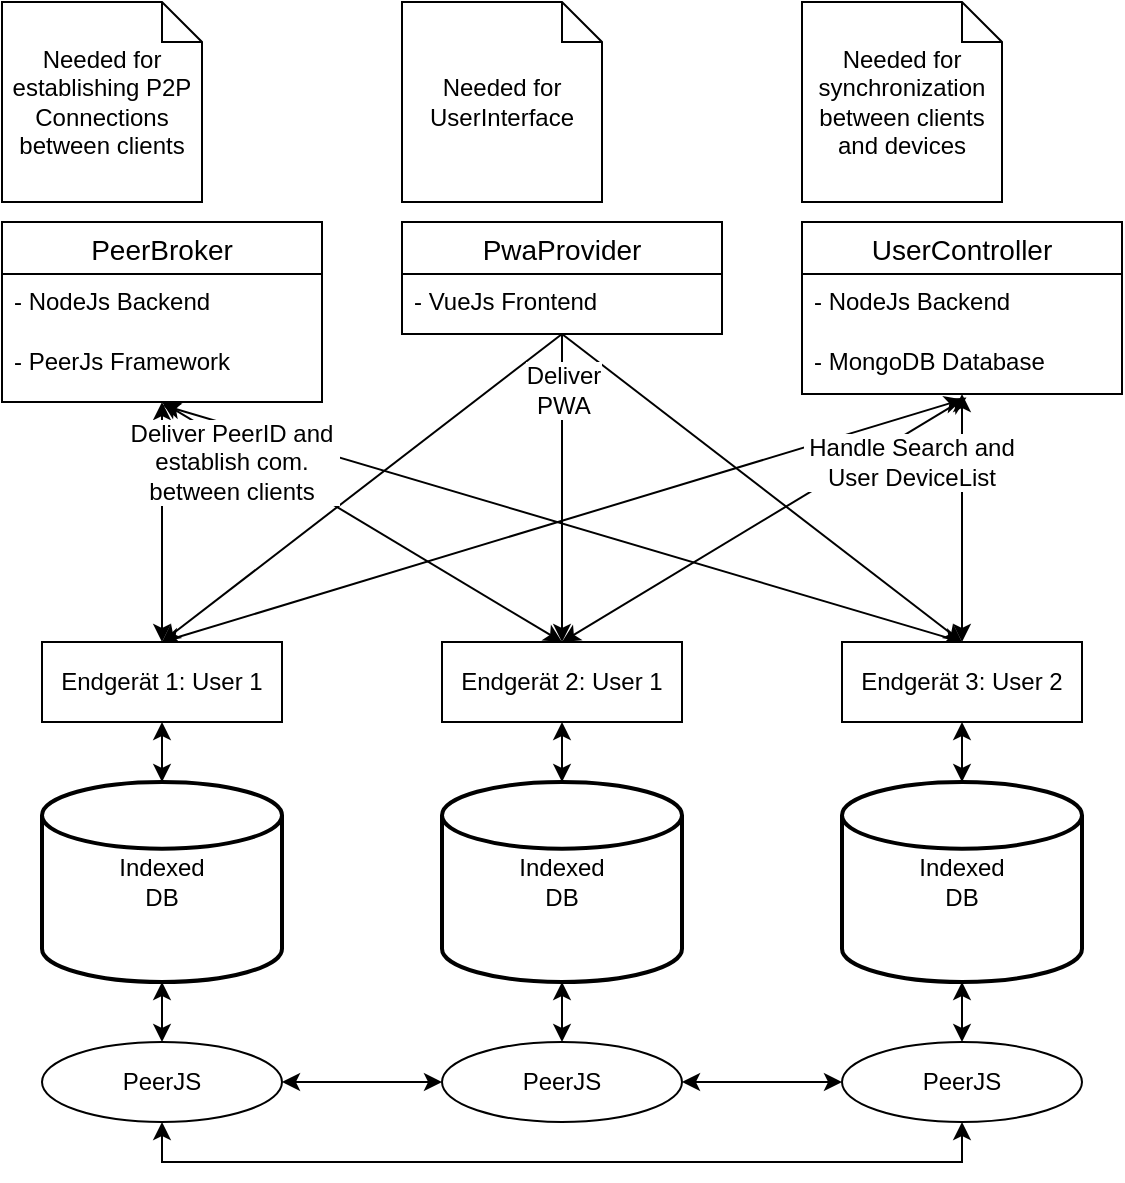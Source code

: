 <mxfile version="14.5.3" type="github">
  <diagram id="k9tIBhYgvrCqa4gGzxla" name="Page-1">
    <mxGraphModel dx="2122" dy="643" grid="1" gridSize="10" guides="1" tooltips="1" connect="1" arrows="1" fold="1" page="0" pageScale="1" pageWidth="827" pageHeight="1169" math="0" shadow="0">
      <root>
        <mxCell id="0" />
        <mxCell id="1" parent="0" />
        <mxCell id="JGpdm1JY5dBa179Jj-7R-45" style="rounded=0;orthogonalLoop=1;jettySize=auto;html=1;exitX=0.5;exitY=0;exitDx=0;exitDy=0;entryX=0.5;entryY=1;entryDx=0;entryDy=0;startArrow=classic;startFill=1;endArrow=none;endFill=0;" edge="1" parent="1" source="JGpdm1JY5dBa179Jj-7R-4" target="JGpdm1JY5dBa179Jj-7R-17">
          <mxGeometry relative="1" as="geometry" />
        </mxCell>
        <mxCell id="JGpdm1JY5dBa179Jj-7R-49" style="rounded=0;orthogonalLoop=1;jettySize=auto;html=1;exitX=0.5;exitY=0;exitDx=0;exitDy=0;startArrow=classic;startFill=1;" edge="1" parent="1" source="JGpdm1JY5dBa179Jj-7R-4" target="JGpdm1JY5dBa179Jj-7R-21">
          <mxGeometry relative="1" as="geometry" />
        </mxCell>
        <mxCell id="JGpdm1JY5dBa179Jj-7R-54" style="rounded=0;orthogonalLoop=1;jettySize=auto;html=1;exitX=0.5;exitY=0;exitDx=0;exitDy=0;startArrow=classic;startFill=1;entryX=0.502;entryY=1.09;entryDx=0;entryDy=0;entryPerimeter=0;" edge="1" parent="1" source="JGpdm1JY5dBa179Jj-7R-4" target="JGpdm1JY5dBa179Jj-7R-32">
          <mxGeometry relative="1" as="geometry" />
        </mxCell>
        <mxCell id="JGpdm1JY5dBa179Jj-7R-4" value="Endgerät 1: User 1" style="whiteSpace=wrap;html=1;align=center;" vertex="1" parent="1">
          <mxGeometry x="-180" y="320" width="120" height="40" as="geometry" />
        </mxCell>
        <mxCell id="JGpdm1JY5dBa179Jj-7R-46" style="rounded=0;orthogonalLoop=1;jettySize=auto;html=1;exitX=0.5;exitY=0;exitDx=0;exitDy=0;entryX=0.5;entryY=1;entryDx=0;entryDy=0;startArrow=classic;startFill=1;endArrow=none;endFill=0;" edge="1" parent="1" source="JGpdm1JY5dBa179Jj-7R-5" target="JGpdm1JY5dBa179Jj-7R-17">
          <mxGeometry relative="1" as="geometry" />
        </mxCell>
        <mxCell id="JGpdm1JY5dBa179Jj-7R-50" style="rounded=0;orthogonalLoop=1;jettySize=auto;html=1;exitX=0.5;exitY=0;exitDx=0;exitDy=0;startArrow=classic;startFill=1;" edge="1" parent="1" source="JGpdm1JY5dBa179Jj-7R-5">
          <mxGeometry relative="1" as="geometry">
            <mxPoint x="-120" y="200" as="targetPoint" />
          </mxGeometry>
        </mxCell>
        <mxCell id="JGpdm1JY5dBa179Jj-7R-53" style="rounded=0;orthogonalLoop=1;jettySize=auto;html=1;exitX=0.5;exitY=0;exitDx=0;exitDy=0;startArrow=classic;startFill=1;entryX=0.514;entryY=1.059;entryDx=0;entryDy=0;entryPerimeter=0;" edge="1" parent="1" source="JGpdm1JY5dBa179Jj-7R-5" target="JGpdm1JY5dBa179Jj-7R-32">
          <mxGeometry relative="1" as="geometry" />
        </mxCell>
        <mxCell id="JGpdm1JY5dBa179Jj-7R-5" value="Endgerät 2: User 1" style="whiteSpace=wrap;html=1;align=center;" vertex="1" parent="1">
          <mxGeometry x="20" y="320" width="120" height="40" as="geometry" />
        </mxCell>
        <mxCell id="JGpdm1JY5dBa179Jj-7R-47" style="rounded=0;orthogonalLoop=1;jettySize=auto;html=1;exitX=0.5;exitY=0;exitDx=0;exitDy=0;entryX=0.5;entryY=1;entryDx=0;entryDy=0;startArrow=classic;startFill=1;endArrow=none;endFill=0;" edge="1" parent="1" source="JGpdm1JY5dBa179Jj-7R-6" target="JGpdm1JY5dBa179Jj-7R-17">
          <mxGeometry relative="1" as="geometry" />
        </mxCell>
        <mxCell id="JGpdm1JY5dBa179Jj-7R-51" style="rounded=0;orthogonalLoop=1;jettySize=auto;html=1;exitX=0.5;exitY=0;exitDx=0;exitDy=0;startArrow=classic;startFill=1;entryX=0.502;entryY=1.046;entryDx=0;entryDy=0;entryPerimeter=0;" edge="1" parent="1" source="JGpdm1JY5dBa179Jj-7R-6" target="JGpdm1JY5dBa179Jj-7R-24">
          <mxGeometry relative="1" as="geometry" />
        </mxCell>
        <mxCell id="JGpdm1JY5dBa179Jj-7R-52" style="rounded=0;orthogonalLoop=1;jettySize=auto;html=1;exitX=0.5;exitY=0;exitDx=0;exitDy=0;startArrow=classic;startFill=1;" edge="1" parent="1" source="JGpdm1JY5dBa179Jj-7R-6" target="JGpdm1JY5dBa179Jj-7R-29">
          <mxGeometry relative="1" as="geometry" />
        </mxCell>
        <mxCell id="JGpdm1JY5dBa179Jj-7R-6" value="Endgerät 3: User 2" style="whiteSpace=wrap;html=1;align=center;" vertex="1" parent="1">
          <mxGeometry x="220" y="320" width="120" height="40" as="geometry" />
        </mxCell>
        <mxCell id="JGpdm1JY5dBa179Jj-7R-41" style="edgeStyle=orthogonalEdgeStyle;rounded=0;orthogonalLoop=1;jettySize=auto;html=1;exitX=0.5;exitY=0;exitDx=0;exitDy=0;exitPerimeter=0;entryX=0.5;entryY=1;entryDx=0;entryDy=0;startArrow=classic;startFill=1;" edge="1" parent="1" source="JGpdm1JY5dBa179Jj-7R-7" target="JGpdm1JY5dBa179Jj-7R-4">
          <mxGeometry relative="1" as="geometry" />
        </mxCell>
        <mxCell id="JGpdm1JY5dBa179Jj-7R-7" value="Indexed&lt;br&gt;DB" style="strokeWidth=2;html=1;shape=mxgraph.flowchart.database;whiteSpace=wrap;" vertex="1" parent="1">
          <mxGeometry x="-180" y="390" width="120" height="100" as="geometry" />
        </mxCell>
        <mxCell id="JGpdm1JY5dBa179Jj-7R-42" style="edgeStyle=orthogonalEdgeStyle;rounded=0;orthogonalLoop=1;jettySize=auto;html=1;exitX=0.5;exitY=0;exitDx=0;exitDy=0;exitPerimeter=0;entryX=0.5;entryY=1;entryDx=0;entryDy=0;startArrow=classic;startFill=1;" edge="1" parent="1" source="JGpdm1JY5dBa179Jj-7R-8" target="JGpdm1JY5dBa179Jj-7R-5">
          <mxGeometry relative="1" as="geometry" />
        </mxCell>
        <mxCell id="JGpdm1JY5dBa179Jj-7R-8" value="Indexed&lt;br&gt;DB" style="strokeWidth=2;html=1;shape=mxgraph.flowchart.database;whiteSpace=wrap;" vertex="1" parent="1">
          <mxGeometry x="20" y="390" width="120" height="100" as="geometry" />
        </mxCell>
        <mxCell id="JGpdm1JY5dBa179Jj-7R-43" style="edgeStyle=orthogonalEdgeStyle;rounded=0;orthogonalLoop=1;jettySize=auto;html=1;exitX=0.5;exitY=0;exitDx=0;exitDy=0;exitPerimeter=0;entryX=0.5;entryY=1;entryDx=0;entryDy=0;startArrow=classic;startFill=1;" edge="1" parent="1" source="JGpdm1JY5dBa179Jj-7R-9" target="JGpdm1JY5dBa179Jj-7R-6">
          <mxGeometry relative="1" as="geometry" />
        </mxCell>
        <mxCell id="JGpdm1JY5dBa179Jj-7R-9" value="Indexed&lt;br&gt;DB" style="strokeWidth=2;html=1;shape=mxgraph.flowchart.database;whiteSpace=wrap;" vertex="1" parent="1">
          <mxGeometry x="220" y="390" width="120" height="100" as="geometry" />
        </mxCell>
        <mxCell id="JGpdm1JY5dBa179Jj-7R-36" style="edgeStyle=orthogonalEdgeStyle;rounded=0;orthogonalLoop=1;jettySize=auto;html=1;exitX=1;exitY=0.5;exitDx=0;exitDy=0;entryX=0;entryY=0.5;entryDx=0;entryDy=0;startArrow=classic;startFill=1;" edge="1" parent="1" source="JGpdm1JY5dBa179Jj-7R-14" target="JGpdm1JY5dBa179Jj-7R-15">
          <mxGeometry relative="1" as="geometry" />
        </mxCell>
        <mxCell id="JGpdm1JY5dBa179Jj-7R-40" style="edgeStyle=orthogonalEdgeStyle;rounded=0;orthogonalLoop=1;jettySize=auto;html=1;exitX=0.5;exitY=0;exitDx=0;exitDy=0;entryX=0.5;entryY=1;entryDx=0;entryDy=0;entryPerimeter=0;startArrow=classic;startFill=1;" edge="1" parent="1" source="JGpdm1JY5dBa179Jj-7R-14" target="JGpdm1JY5dBa179Jj-7R-7">
          <mxGeometry relative="1" as="geometry" />
        </mxCell>
        <mxCell id="JGpdm1JY5dBa179Jj-7R-44" style="edgeStyle=orthogonalEdgeStyle;rounded=0;orthogonalLoop=1;jettySize=auto;html=1;exitX=0.5;exitY=1;exitDx=0;exitDy=0;entryX=0.5;entryY=1;entryDx=0;entryDy=0;startArrow=classic;startFill=1;" edge="1" parent="1" source="JGpdm1JY5dBa179Jj-7R-14" target="JGpdm1JY5dBa179Jj-7R-16">
          <mxGeometry relative="1" as="geometry" />
        </mxCell>
        <mxCell id="JGpdm1JY5dBa179Jj-7R-14" value="PeerJS" style="ellipse;whiteSpace=wrap;html=1;align=center;" vertex="1" parent="1">
          <mxGeometry x="-180" y="520" width="120" height="40" as="geometry" />
        </mxCell>
        <mxCell id="JGpdm1JY5dBa179Jj-7R-37" style="edgeStyle=orthogonalEdgeStyle;rounded=0;orthogonalLoop=1;jettySize=auto;html=1;exitX=1;exitY=0.5;exitDx=0;exitDy=0;entryX=0;entryY=0.5;entryDx=0;entryDy=0;startArrow=classic;startFill=1;" edge="1" parent="1" source="JGpdm1JY5dBa179Jj-7R-15" target="JGpdm1JY5dBa179Jj-7R-16">
          <mxGeometry relative="1" as="geometry" />
        </mxCell>
        <mxCell id="JGpdm1JY5dBa179Jj-7R-39" style="edgeStyle=orthogonalEdgeStyle;rounded=0;orthogonalLoop=1;jettySize=auto;html=1;exitX=0.5;exitY=0;exitDx=0;exitDy=0;entryX=0.5;entryY=1;entryDx=0;entryDy=0;entryPerimeter=0;startArrow=classic;startFill=1;" edge="1" parent="1" source="JGpdm1JY5dBa179Jj-7R-15" target="JGpdm1JY5dBa179Jj-7R-8">
          <mxGeometry relative="1" as="geometry" />
        </mxCell>
        <mxCell id="JGpdm1JY5dBa179Jj-7R-15" value="PeerJS" style="ellipse;whiteSpace=wrap;html=1;align=center;" vertex="1" parent="1">
          <mxGeometry x="20" y="520" width="120" height="40" as="geometry" />
        </mxCell>
        <mxCell id="JGpdm1JY5dBa179Jj-7R-38" style="edgeStyle=orthogonalEdgeStyle;rounded=0;orthogonalLoop=1;jettySize=auto;html=1;exitX=0.5;exitY=0;exitDx=0;exitDy=0;entryX=0.5;entryY=1;entryDx=0;entryDy=0;entryPerimeter=0;startArrow=classic;startFill=1;" edge="1" parent="1" source="JGpdm1JY5dBa179Jj-7R-16" target="JGpdm1JY5dBa179Jj-7R-9">
          <mxGeometry relative="1" as="geometry" />
        </mxCell>
        <mxCell id="JGpdm1JY5dBa179Jj-7R-16" value="PeerJS" style="ellipse;whiteSpace=wrap;html=1;align=center;" vertex="1" parent="1">
          <mxGeometry x="220" y="520" width="120" height="40" as="geometry" />
        </mxCell>
        <mxCell id="JGpdm1JY5dBa179Jj-7R-17" value="PwaProvider" style="swimlane;fontStyle=0;childLayout=stackLayout;horizontal=1;startSize=26;horizontalStack=0;resizeParent=1;resizeParentMax=0;resizeLast=0;collapsible=1;marginBottom=0;align=center;fontSize=14;" vertex="1" parent="1">
          <mxGeometry y="110" width="160" height="56" as="geometry" />
        </mxCell>
        <mxCell id="JGpdm1JY5dBa179Jj-7R-18" value="- VueJs Frontend" style="text;strokeColor=none;fillColor=none;spacingLeft=4;spacingRight=4;overflow=hidden;rotatable=0;points=[[0,0.5],[1,0.5]];portConstraint=eastwest;fontSize=12;" vertex="1" parent="JGpdm1JY5dBa179Jj-7R-17">
          <mxGeometry y="26" width="160" height="30" as="geometry" />
        </mxCell>
        <mxCell id="JGpdm1JY5dBa179Jj-7R-21" value="PeerBroker" style="swimlane;fontStyle=0;childLayout=stackLayout;horizontal=1;startSize=26;horizontalStack=0;resizeParent=1;resizeParentMax=0;resizeLast=0;collapsible=1;marginBottom=0;align=center;fontSize=14;" vertex="1" parent="1">
          <mxGeometry x="-200" y="110" width="160" height="90" as="geometry" />
        </mxCell>
        <mxCell id="JGpdm1JY5dBa179Jj-7R-23" value="- NodeJs Backend" style="text;strokeColor=none;fillColor=none;spacingLeft=4;spacingRight=4;overflow=hidden;rotatable=0;points=[[0,0.5],[1,0.5]];portConstraint=eastwest;fontSize=12;" vertex="1" parent="JGpdm1JY5dBa179Jj-7R-21">
          <mxGeometry y="26" width="160" height="30" as="geometry" />
        </mxCell>
        <mxCell id="JGpdm1JY5dBa179Jj-7R-24" value="- PeerJs Framework" style="text;strokeColor=none;fillColor=none;spacingLeft=4;spacingRight=4;overflow=hidden;rotatable=0;points=[[0,0.5],[1,0.5]];portConstraint=eastwest;fontSize=12;" vertex="1" parent="JGpdm1JY5dBa179Jj-7R-21">
          <mxGeometry y="56" width="160" height="34" as="geometry" />
        </mxCell>
        <mxCell id="JGpdm1JY5dBa179Jj-7R-29" value="UserController" style="swimlane;fontStyle=0;childLayout=stackLayout;horizontal=1;startSize=26;horizontalStack=0;resizeParent=1;resizeParentMax=0;resizeLast=0;collapsible=1;marginBottom=0;align=center;fontSize=14;" vertex="1" parent="1">
          <mxGeometry x="200" y="110" width="160" height="86" as="geometry" />
        </mxCell>
        <mxCell id="JGpdm1JY5dBa179Jj-7R-31" value="- NodeJs Backend" style="text;strokeColor=none;fillColor=none;spacingLeft=4;spacingRight=4;overflow=hidden;rotatable=0;points=[[0,0.5],[1,0.5]];portConstraint=eastwest;fontSize=12;" vertex="1" parent="JGpdm1JY5dBa179Jj-7R-29">
          <mxGeometry y="26" width="160" height="30" as="geometry" />
        </mxCell>
        <mxCell id="JGpdm1JY5dBa179Jj-7R-32" value="- MongoDB Database" style="text;strokeColor=none;fillColor=none;spacingLeft=4;spacingRight=4;overflow=hidden;rotatable=0;points=[[0,0.5],[1,0.5]];portConstraint=eastwest;fontSize=12;" vertex="1" parent="JGpdm1JY5dBa179Jj-7R-29">
          <mxGeometry y="56" width="160" height="30" as="geometry" />
        </mxCell>
        <mxCell id="JGpdm1JY5dBa179Jj-7R-33" value="Needed for establishing P2P Connections between clients" style="shape=note;size=20;whiteSpace=wrap;html=1;" vertex="1" parent="1">
          <mxGeometry x="-200" width="100" height="100" as="geometry" />
        </mxCell>
        <mxCell id="JGpdm1JY5dBa179Jj-7R-34" value="Needed for UserInterface" style="shape=note;size=20;whiteSpace=wrap;html=1;" vertex="1" parent="1">
          <mxGeometry width="100" height="100" as="geometry" />
        </mxCell>
        <mxCell id="JGpdm1JY5dBa179Jj-7R-35" value="Needed for synchronization between clients and devices" style="shape=note;size=20;whiteSpace=wrap;html=1;" vertex="1" parent="1">
          <mxGeometry x="200" width="100" height="100" as="geometry" />
        </mxCell>
        <mxCell id="JGpdm1JY5dBa179Jj-7R-57" value="Deliver PWA" style="text;html=1;align=center;verticalAlign=middle;whiteSpace=wrap;rounded=0;labelBackgroundColor=#ffffff;" vertex="1" parent="1">
          <mxGeometry x="61" y="184" width="40" height="20" as="geometry" />
        </mxCell>
        <mxCell id="JGpdm1JY5dBa179Jj-7R-59" value="Handle Search and User DeviceList" style="text;html=1;align=center;verticalAlign=middle;whiteSpace=wrap;rounded=0;labelBackgroundColor=#ffffff;" vertex="1" parent="1">
          <mxGeometry x="200" y="210" width="110" height="40" as="geometry" />
        </mxCell>
        <mxCell id="JGpdm1JY5dBa179Jj-7R-60" value="Deliver PeerID and establish com. between clients" style="text;html=1;align=center;verticalAlign=middle;whiteSpace=wrap;rounded=0;labelBackgroundColor=#ffffff;" vertex="1" parent="1">
          <mxGeometry x="-140" y="210" width="110" height="40" as="geometry" />
        </mxCell>
      </root>
    </mxGraphModel>
  </diagram>
</mxfile>
